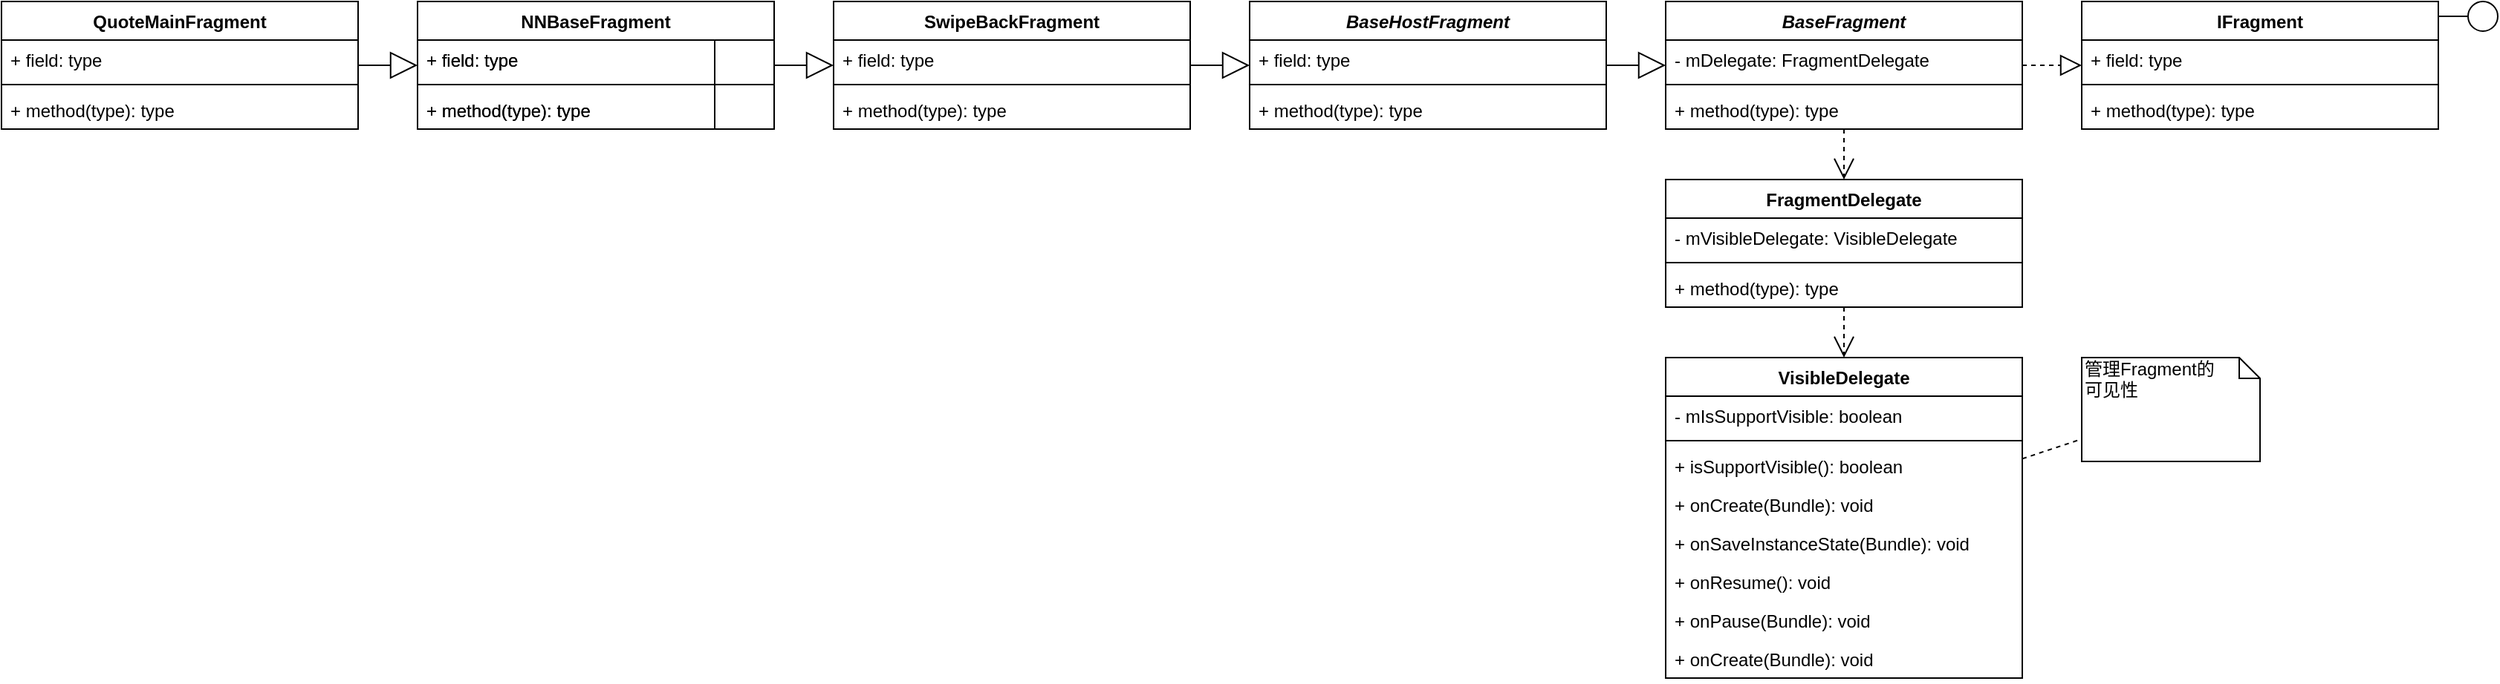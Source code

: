 <mxfile version="10.7.7" type="github"><diagram id="Uo5gvUp91hOcrjzCjFIr" name="Page-1"><mxGraphModel dx="1127" dy="527" grid="1" gridSize="10" guides="1" tooltips="1" connect="1" arrows="1" fold="1" page="1" pageScale="1" pageWidth="2339" pageHeight="3300" math="0" shadow="0"><root><mxCell id="0"/><mxCell id="1" parent="0"/><mxCell id="4cngkqezwJNf_sdCchzf-1" value="QuoteMainFragment" style="swimlane;fontStyle=1;align=center;verticalAlign=top;childLayout=stackLayout;horizontal=1;startSize=26;horizontalStack=0;resizeParent=1;resizeParentMax=0;resizeLast=0;collapsible=1;marginBottom=0;" vertex="1" parent="1"><mxGeometry x="80" y="120" width="240" height="86" as="geometry"/></mxCell><mxCell id="4cngkqezwJNf_sdCchzf-2" value="+ field: type" style="text;strokeColor=none;fillColor=none;align=left;verticalAlign=top;spacingLeft=4;spacingRight=4;overflow=hidden;rotatable=0;points=[[0,0.5],[1,0.5]];portConstraint=eastwest;" vertex="1" parent="4cngkqezwJNf_sdCchzf-1"><mxGeometry y="26" width="240" height="26" as="geometry"/></mxCell><mxCell id="4cngkqezwJNf_sdCchzf-3" value="" style="line;strokeWidth=1;fillColor=none;align=left;verticalAlign=middle;spacingTop=-1;spacingLeft=3;spacingRight=3;rotatable=0;labelPosition=right;points=[];portConstraint=eastwest;" vertex="1" parent="4cngkqezwJNf_sdCchzf-1"><mxGeometry y="52" width="240" height="8" as="geometry"/></mxCell><mxCell id="4cngkqezwJNf_sdCchzf-4" value="+ method(type): type" style="text;strokeColor=none;fillColor=none;align=left;verticalAlign=top;spacingLeft=4;spacingRight=4;overflow=hidden;rotatable=0;points=[[0,0.5],[1,0.5]];portConstraint=eastwest;" vertex="1" parent="4cngkqezwJNf_sdCchzf-1"><mxGeometry y="60" width="240" height="26" as="geometry"/></mxCell><mxCell id="4cngkqezwJNf_sdCchzf-13" value="QuoteMainFragment" style="swimlane;fontStyle=1;align=center;verticalAlign=top;childLayout=stackLayout;horizontal=1;startSize=26;horizontalStack=0;resizeParent=1;resizeParentMax=0;resizeLast=0;collapsible=1;marginBottom=0;" vertex="1" parent="1"><mxGeometry x="360" y="120" width="200" height="86" as="geometry"/></mxCell><mxCell id="4cngkqezwJNf_sdCchzf-14" value="+ field: type" style="text;strokeColor=none;fillColor=none;align=left;verticalAlign=top;spacingLeft=4;spacingRight=4;overflow=hidden;rotatable=0;points=[[0,0.5],[1,0.5]];portConstraint=eastwest;" vertex="1" parent="4cngkqezwJNf_sdCchzf-13"><mxGeometry y="26" width="200" height="26" as="geometry"/></mxCell><mxCell id="4cngkqezwJNf_sdCchzf-15" value="" style="line;strokeWidth=1;fillColor=none;align=left;verticalAlign=middle;spacingTop=-1;spacingLeft=3;spacingRight=3;rotatable=0;labelPosition=right;points=[];portConstraint=eastwest;" vertex="1" parent="4cngkqezwJNf_sdCchzf-13"><mxGeometry y="52" width="200" height="8" as="geometry"/></mxCell><mxCell id="4cngkqezwJNf_sdCchzf-16" value="+ method(type): type" style="text;strokeColor=none;fillColor=none;align=left;verticalAlign=top;spacingLeft=4;spacingRight=4;overflow=hidden;rotatable=0;points=[[0,0.5],[1,0.5]];portConstraint=eastwest;" vertex="1" parent="4cngkqezwJNf_sdCchzf-13"><mxGeometry y="60" width="200" height="26" as="geometry"/></mxCell><mxCell id="4cngkqezwJNf_sdCchzf-9" value="NNBaseFragment" style="swimlane;fontStyle=1;align=center;verticalAlign=top;childLayout=stackLayout;horizontal=1;startSize=26;horizontalStack=0;resizeParent=1;resizeParentMax=0;resizeLast=0;collapsible=1;marginBottom=0;" vertex="1" parent="1"><mxGeometry x="360" y="120" width="240" height="86" as="geometry"/></mxCell><mxCell id="4cngkqezwJNf_sdCchzf-10" value="+ field: type" style="text;strokeColor=none;fillColor=none;align=left;verticalAlign=top;spacingLeft=4;spacingRight=4;overflow=hidden;rotatable=0;points=[[0,0.5],[1,0.5]];portConstraint=eastwest;" vertex="1" parent="4cngkqezwJNf_sdCchzf-9"><mxGeometry y="26" width="240" height="26" as="geometry"/></mxCell><mxCell id="4cngkqezwJNf_sdCchzf-11" value="" style="line;strokeWidth=1;fillColor=none;align=left;verticalAlign=middle;spacingTop=-1;spacingLeft=3;spacingRight=3;rotatable=0;labelPosition=right;points=[];portConstraint=eastwest;" vertex="1" parent="4cngkqezwJNf_sdCchzf-9"><mxGeometry y="52" width="240" height="8" as="geometry"/></mxCell><mxCell id="4cngkqezwJNf_sdCchzf-12" value="+ method(type): type" style="text;strokeColor=none;fillColor=none;align=left;verticalAlign=top;spacingLeft=4;spacingRight=4;overflow=hidden;rotatable=0;points=[[0,0.5],[1,0.5]];portConstraint=eastwest;" vertex="1" parent="4cngkqezwJNf_sdCchzf-9"><mxGeometry y="60" width="240" height="26" as="geometry"/></mxCell><mxCell id="4cngkqezwJNf_sdCchzf-18" value="" style="endArrow=block;endSize=16;endFill=0;html=1;" edge="1" parent="1" source="4cngkqezwJNf_sdCchzf-1" target="4cngkqezwJNf_sdCchzf-9"><mxGeometry width="160" relative="1" as="geometry"><mxPoint x="410" y="320" as="sourcePoint"/><mxPoint x="570" y="320" as="targetPoint"/></mxGeometry></mxCell><mxCell id="4cngkqezwJNf_sdCchzf-19" value="SwipeBackFragment" style="swimlane;fontStyle=1;align=center;verticalAlign=top;childLayout=stackLayout;horizontal=1;startSize=26;horizontalStack=0;resizeParent=1;resizeParentMax=0;resizeLast=0;collapsible=1;marginBottom=0;" vertex="1" parent="1"><mxGeometry x="640" y="120" width="240" height="86" as="geometry"/></mxCell><mxCell id="4cngkqezwJNf_sdCchzf-20" value="+ field: type" style="text;strokeColor=none;fillColor=none;align=left;verticalAlign=top;spacingLeft=4;spacingRight=4;overflow=hidden;rotatable=0;points=[[0,0.5],[1,0.5]];portConstraint=eastwest;" vertex="1" parent="4cngkqezwJNf_sdCchzf-19"><mxGeometry y="26" width="240" height="26" as="geometry"/></mxCell><mxCell id="4cngkqezwJNf_sdCchzf-21" value="" style="line;strokeWidth=1;fillColor=none;align=left;verticalAlign=middle;spacingTop=-1;spacingLeft=3;spacingRight=3;rotatable=0;labelPosition=right;points=[];portConstraint=eastwest;" vertex="1" parent="4cngkqezwJNf_sdCchzf-19"><mxGeometry y="52" width="240" height="8" as="geometry"/></mxCell><mxCell id="4cngkqezwJNf_sdCchzf-22" value="+ method(type): type" style="text;strokeColor=none;fillColor=none;align=left;verticalAlign=top;spacingLeft=4;spacingRight=4;overflow=hidden;rotatable=0;points=[[0,0.5],[1,0.5]];portConstraint=eastwest;" vertex="1" parent="4cngkqezwJNf_sdCchzf-19"><mxGeometry y="60" width="240" height="26" as="geometry"/></mxCell><mxCell id="4cngkqezwJNf_sdCchzf-23" value="" style="endArrow=block;endSize=16;endFill=0;html=1;" edge="1" parent="1" source="4cngkqezwJNf_sdCchzf-9" target="4cngkqezwJNf_sdCchzf-19"><mxGeometry width="160" relative="1" as="geometry"><mxPoint x="410" y="320" as="sourcePoint"/><mxPoint x="570" y="320" as="targetPoint"/></mxGeometry></mxCell><mxCell id="4cngkqezwJNf_sdCchzf-24" value="BaseHostFragment" style="swimlane;fontStyle=3;align=center;verticalAlign=top;childLayout=stackLayout;horizontal=1;startSize=26;horizontalStack=0;resizeParent=1;resizeParentMax=0;resizeLast=0;collapsible=1;marginBottom=0;" vertex="1" parent="1"><mxGeometry x="920" y="120" width="240" height="86" as="geometry"/></mxCell><mxCell id="4cngkqezwJNf_sdCchzf-25" value="+ field: type" style="text;strokeColor=none;fillColor=none;align=left;verticalAlign=top;spacingLeft=4;spacingRight=4;overflow=hidden;rotatable=0;points=[[0,0.5],[1,0.5]];portConstraint=eastwest;" vertex="1" parent="4cngkqezwJNf_sdCchzf-24"><mxGeometry y="26" width="240" height="26" as="geometry"/></mxCell><mxCell id="4cngkqezwJNf_sdCchzf-26" value="" style="line;strokeWidth=1;fillColor=none;align=left;verticalAlign=middle;spacingTop=-1;spacingLeft=3;spacingRight=3;rotatable=0;labelPosition=right;points=[];portConstraint=eastwest;" vertex="1" parent="4cngkqezwJNf_sdCchzf-24"><mxGeometry y="52" width="240" height="8" as="geometry"/></mxCell><mxCell id="4cngkqezwJNf_sdCchzf-27" value="+ method(type): type" style="text;strokeColor=none;fillColor=none;align=left;verticalAlign=top;spacingLeft=4;spacingRight=4;overflow=hidden;rotatable=0;points=[[0,0.5],[1,0.5]];portConstraint=eastwest;" vertex="1" parent="4cngkqezwJNf_sdCchzf-24"><mxGeometry y="60" width="240" height="26" as="geometry"/></mxCell><mxCell id="4cngkqezwJNf_sdCchzf-28" value="" style="endArrow=block;endSize=16;endFill=0;html=1;" edge="1" parent="1" source="4cngkqezwJNf_sdCchzf-19" target="4cngkqezwJNf_sdCchzf-24"><mxGeometry width="160" relative="1" as="geometry"><mxPoint x="410" y="320" as="sourcePoint"/><mxPoint x="570" y="320" as="targetPoint"/></mxGeometry></mxCell><mxCell id="4cngkqezwJNf_sdCchzf-30" value="BaseFragment" style="swimlane;fontStyle=3;align=center;verticalAlign=top;childLayout=stackLayout;horizontal=1;startSize=26;horizontalStack=0;resizeParent=1;resizeParentMax=0;resizeLast=0;collapsible=1;marginBottom=0;" vertex="1" parent="1"><mxGeometry x="1200" y="120" width="240" height="86" as="geometry"/></mxCell><mxCell id="4cngkqezwJNf_sdCchzf-31" value="- mDelegate: FragmentDelegate" style="text;strokeColor=none;fillColor=none;align=left;verticalAlign=top;spacingLeft=4;spacingRight=4;overflow=hidden;rotatable=0;points=[[0,0.5],[1,0.5]];portConstraint=eastwest;" vertex="1" parent="4cngkqezwJNf_sdCchzf-30"><mxGeometry y="26" width="240" height="26" as="geometry"/></mxCell><mxCell id="4cngkqezwJNf_sdCchzf-32" value="" style="line;strokeWidth=1;fillColor=none;align=left;verticalAlign=middle;spacingTop=-1;spacingLeft=3;spacingRight=3;rotatable=0;labelPosition=right;points=[];portConstraint=eastwest;" vertex="1" parent="4cngkqezwJNf_sdCchzf-30"><mxGeometry y="52" width="240" height="8" as="geometry"/></mxCell><mxCell id="4cngkqezwJNf_sdCchzf-33" value="+ method(type): type" style="text;strokeColor=none;fillColor=none;align=left;verticalAlign=top;spacingLeft=4;spacingRight=4;overflow=hidden;rotatable=0;points=[[0,0.5],[1,0.5]];portConstraint=eastwest;" vertex="1" parent="4cngkqezwJNf_sdCchzf-30"><mxGeometry y="60" width="240" height="26" as="geometry"/></mxCell><mxCell id="4cngkqezwJNf_sdCchzf-34" value="IFragment" style="swimlane;fontStyle=1;align=center;verticalAlign=top;childLayout=stackLayout;horizontal=1;startSize=26;horizontalStack=0;resizeParent=1;resizeParentMax=0;resizeLast=0;collapsible=1;marginBottom=0;" vertex="1" parent="1"><mxGeometry x="1480" y="120" width="240" height="86" as="geometry"/></mxCell><mxCell id="4cngkqezwJNf_sdCchzf-35" value="+ field: type" style="text;strokeColor=none;fillColor=none;align=left;verticalAlign=top;spacingLeft=4;spacingRight=4;overflow=hidden;rotatable=0;points=[[0,0.5],[1,0.5]];portConstraint=eastwest;" vertex="1" parent="4cngkqezwJNf_sdCchzf-34"><mxGeometry y="26" width="240" height="26" as="geometry"/></mxCell><mxCell id="4cngkqezwJNf_sdCchzf-36" value="" style="line;strokeWidth=1;fillColor=none;align=left;verticalAlign=middle;spacingTop=-1;spacingLeft=3;spacingRight=3;rotatable=0;labelPosition=right;points=[];portConstraint=eastwest;" vertex="1" parent="4cngkqezwJNf_sdCchzf-34"><mxGeometry y="52" width="240" height="8" as="geometry"/></mxCell><mxCell id="4cngkqezwJNf_sdCchzf-37" value="+ method(type): type" style="text;strokeColor=none;fillColor=none;align=left;verticalAlign=top;spacingLeft=4;spacingRight=4;overflow=hidden;rotatable=0;points=[[0,0.5],[1,0.5]];portConstraint=eastwest;" vertex="1" parent="4cngkqezwJNf_sdCchzf-34"><mxGeometry y="60" width="240" height="26" as="geometry"/></mxCell><mxCell id="4cngkqezwJNf_sdCchzf-40" value="" style="html=1;outlineConnect=0;whiteSpace=wrap;fillColor=#99ffff00;strokeColor=#000000;shape=mxgraph.archimate3.interface;shadow=0;" vertex="1" parent="1"><mxGeometry x="1720" y="120" width="40" height="20" as="geometry"/></mxCell><mxCell id="4cngkqezwJNf_sdCchzf-41" value="" style="endArrow=block;endSize=16;endFill=0;html=1;" edge="1" parent="1" source="4cngkqezwJNf_sdCchzf-24" target="4cngkqezwJNf_sdCchzf-30"><mxGeometry width="160" relative="1" as="geometry"><mxPoint x="410" y="320" as="sourcePoint"/><mxPoint x="570" y="320" as="targetPoint"/></mxGeometry></mxCell><mxCell id="4cngkqezwJNf_sdCchzf-42" value="" style="endArrow=block;dashed=1;endFill=0;endSize=12;html=1;" edge="1" parent="1" source="4cngkqezwJNf_sdCchzf-30" target="4cngkqezwJNf_sdCchzf-34"><mxGeometry width="160" relative="1" as="geometry"><mxPoint x="1060" y="320" as="sourcePoint"/><mxPoint x="1220" y="320" as="targetPoint"/></mxGeometry></mxCell><mxCell id="4cngkqezwJNf_sdCchzf-43" value="FragmentDelegate&#10;" style="swimlane;fontStyle=1;align=center;verticalAlign=top;childLayout=stackLayout;horizontal=1;startSize=26;horizontalStack=0;resizeParent=1;resizeParentMax=0;resizeLast=0;collapsible=1;marginBottom=0;" vertex="1" parent="1"><mxGeometry x="1200" y="240" width="240" height="86" as="geometry"/></mxCell><mxCell id="4cngkqezwJNf_sdCchzf-44" value="- mVisibleDelegate: VisibleDelegate" style="text;strokeColor=none;fillColor=none;align=left;verticalAlign=top;spacingLeft=4;spacingRight=4;overflow=hidden;rotatable=0;points=[[0,0.5],[1,0.5]];portConstraint=eastwest;" vertex="1" parent="4cngkqezwJNf_sdCchzf-43"><mxGeometry y="26" width="240" height="26" as="geometry"/></mxCell><mxCell id="4cngkqezwJNf_sdCchzf-45" value="" style="line;strokeWidth=1;fillColor=none;align=left;verticalAlign=middle;spacingTop=-1;spacingLeft=3;spacingRight=3;rotatable=0;labelPosition=right;points=[];portConstraint=eastwest;" vertex="1" parent="4cngkqezwJNf_sdCchzf-43"><mxGeometry y="52" width="240" height="8" as="geometry"/></mxCell><mxCell id="4cngkqezwJNf_sdCchzf-46" value="+ method(type): type" style="text;strokeColor=none;fillColor=none;align=left;verticalAlign=top;spacingLeft=4;spacingRight=4;overflow=hidden;rotatable=0;points=[[0,0.5],[1,0.5]];portConstraint=eastwest;" vertex="1" parent="4cngkqezwJNf_sdCchzf-43"><mxGeometry y="60" width="240" height="26" as="geometry"/></mxCell><mxCell id="4cngkqezwJNf_sdCchzf-47" value="" style="endArrow=open;endSize=12;dashed=1;html=1;" edge="1" parent="1" source="4cngkqezwJNf_sdCchzf-30" target="4cngkqezwJNf_sdCchzf-43"><mxGeometry width="160" relative="1" as="geometry"><mxPoint x="630" y="380" as="sourcePoint"/><mxPoint x="790" y="380" as="targetPoint"/></mxGeometry></mxCell><mxCell id="4cngkqezwJNf_sdCchzf-48" value="VisibleDelegate&#10;" style="swimlane;fontStyle=1;align=center;verticalAlign=top;childLayout=stackLayout;horizontal=1;startSize=26;horizontalStack=0;resizeParent=1;resizeParentMax=0;resizeLast=0;collapsible=1;marginBottom=0;" vertex="1" parent="1"><mxGeometry x="1200" y="360" width="240" height="216" as="geometry"/></mxCell><mxCell id="4cngkqezwJNf_sdCchzf-49" value="- mIsSupportVisible: boolean" style="text;strokeColor=none;fillColor=none;align=left;verticalAlign=top;spacingLeft=4;spacingRight=4;overflow=hidden;rotatable=0;points=[[0,0.5],[1,0.5]];portConstraint=eastwest;" vertex="1" parent="4cngkqezwJNf_sdCchzf-48"><mxGeometry y="26" width="240" height="26" as="geometry"/></mxCell><mxCell id="4cngkqezwJNf_sdCchzf-50" value="" style="line;strokeWidth=1;fillColor=none;align=left;verticalAlign=middle;spacingTop=-1;spacingLeft=3;spacingRight=3;rotatable=0;labelPosition=right;points=[];portConstraint=eastwest;" vertex="1" parent="4cngkqezwJNf_sdCchzf-48"><mxGeometry y="52" width="240" height="8" as="geometry"/></mxCell><mxCell id="4cngkqezwJNf_sdCchzf-51" value="+ isSupportVisible(): boolean" style="text;strokeColor=none;fillColor=none;align=left;verticalAlign=top;spacingLeft=4;spacingRight=4;overflow=hidden;rotatable=0;points=[[0,0.5],[1,0.5]];portConstraint=eastwest;" vertex="1" parent="4cngkqezwJNf_sdCchzf-48"><mxGeometry y="60" width="240" height="26" as="geometry"/></mxCell><mxCell id="4cngkqezwJNf_sdCchzf-55" value="+ onCreate(Bundle): void" style="text;strokeColor=none;fillColor=none;align=left;verticalAlign=top;spacingLeft=4;spacingRight=4;overflow=hidden;rotatable=0;points=[[0,0.5],[1,0.5]];portConstraint=eastwest;shadow=0;" vertex="1" parent="4cngkqezwJNf_sdCchzf-48"><mxGeometry y="86" width="240" height="26" as="geometry"/></mxCell><mxCell id="4cngkqezwJNf_sdCchzf-57" value="+ onSaveInstanceState(Bundle): void" style="text;strokeColor=none;fillColor=none;align=left;verticalAlign=top;spacingLeft=4;spacingRight=4;overflow=hidden;rotatable=0;points=[[0,0.5],[1,0.5]];portConstraint=eastwest;shadow=0;" vertex="1" parent="4cngkqezwJNf_sdCchzf-48"><mxGeometry y="112" width="240" height="26" as="geometry"/></mxCell><mxCell id="4cngkqezwJNf_sdCchzf-58" value="+ onResume(): void" style="text;strokeColor=none;fillColor=none;align=left;verticalAlign=top;spacingLeft=4;spacingRight=4;overflow=hidden;rotatable=0;points=[[0,0.5],[1,0.5]];portConstraint=eastwest;shadow=0;" vertex="1" parent="4cngkqezwJNf_sdCchzf-48"><mxGeometry y="138" width="240" height="26" as="geometry"/></mxCell><mxCell id="4cngkqezwJNf_sdCchzf-59" value="+ onPause(Bundle): void" style="text;strokeColor=none;fillColor=none;align=left;verticalAlign=top;spacingLeft=4;spacingRight=4;overflow=hidden;rotatable=0;points=[[0,0.5],[1,0.5]];portConstraint=eastwest;shadow=0;" vertex="1" parent="4cngkqezwJNf_sdCchzf-48"><mxGeometry y="164" width="240" height="26" as="geometry"/></mxCell><mxCell id="4cngkqezwJNf_sdCchzf-56" value="+ onCreate(Bundle): void" style="text;strokeColor=none;fillColor=none;align=left;verticalAlign=top;spacingLeft=4;spacingRight=4;overflow=hidden;rotatable=0;points=[[0,0.5],[1,0.5]];portConstraint=eastwest;shadow=0;" vertex="1" parent="4cngkqezwJNf_sdCchzf-48"><mxGeometry y="190" width="240" height="26" as="geometry"/></mxCell><mxCell id="4cngkqezwJNf_sdCchzf-52" value="" style="endArrow=open;endSize=12;dashed=1;html=1;" edge="1" parent="1" source="4cngkqezwJNf_sdCchzf-43" target="4cngkqezwJNf_sdCchzf-48"><mxGeometry width="160" relative="1" as="geometry"><mxPoint x="630" y="380" as="sourcePoint"/><mxPoint x="790" y="380" as="targetPoint"/></mxGeometry></mxCell><mxCell id="4cngkqezwJNf_sdCchzf-53" value="管理Fragment的&lt;br&gt;可见性" style="shape=note;whiteSpace=wrap;html=1;size=14;verticalAlign=top;align=left;spacingTop=-6;shadow=0;" vertex="1" parent="1"><mxGeometry x="1480" y="360" width="120" height="70" as="geometry"/></mxCell><mxCell id="4cngkqezwJNf_sdCchzf-54" value="" style="endArrow=none;dashed=1;html=1;" edge="1" parent="1" source="4cngkqezwJNf_sdCchzf-48" target="4cngkqezwJNf_sdCchzf-53"><mxGeometry width="50" height="50" relative="1" as="geometry"><mxPoint x="860" y="490" as="sourcePoint"/><mxPoint x="910" y="440" as="targetPoint"/></mxGeometry></mxCell></root></mxGraphModel></diagram></mxfile>